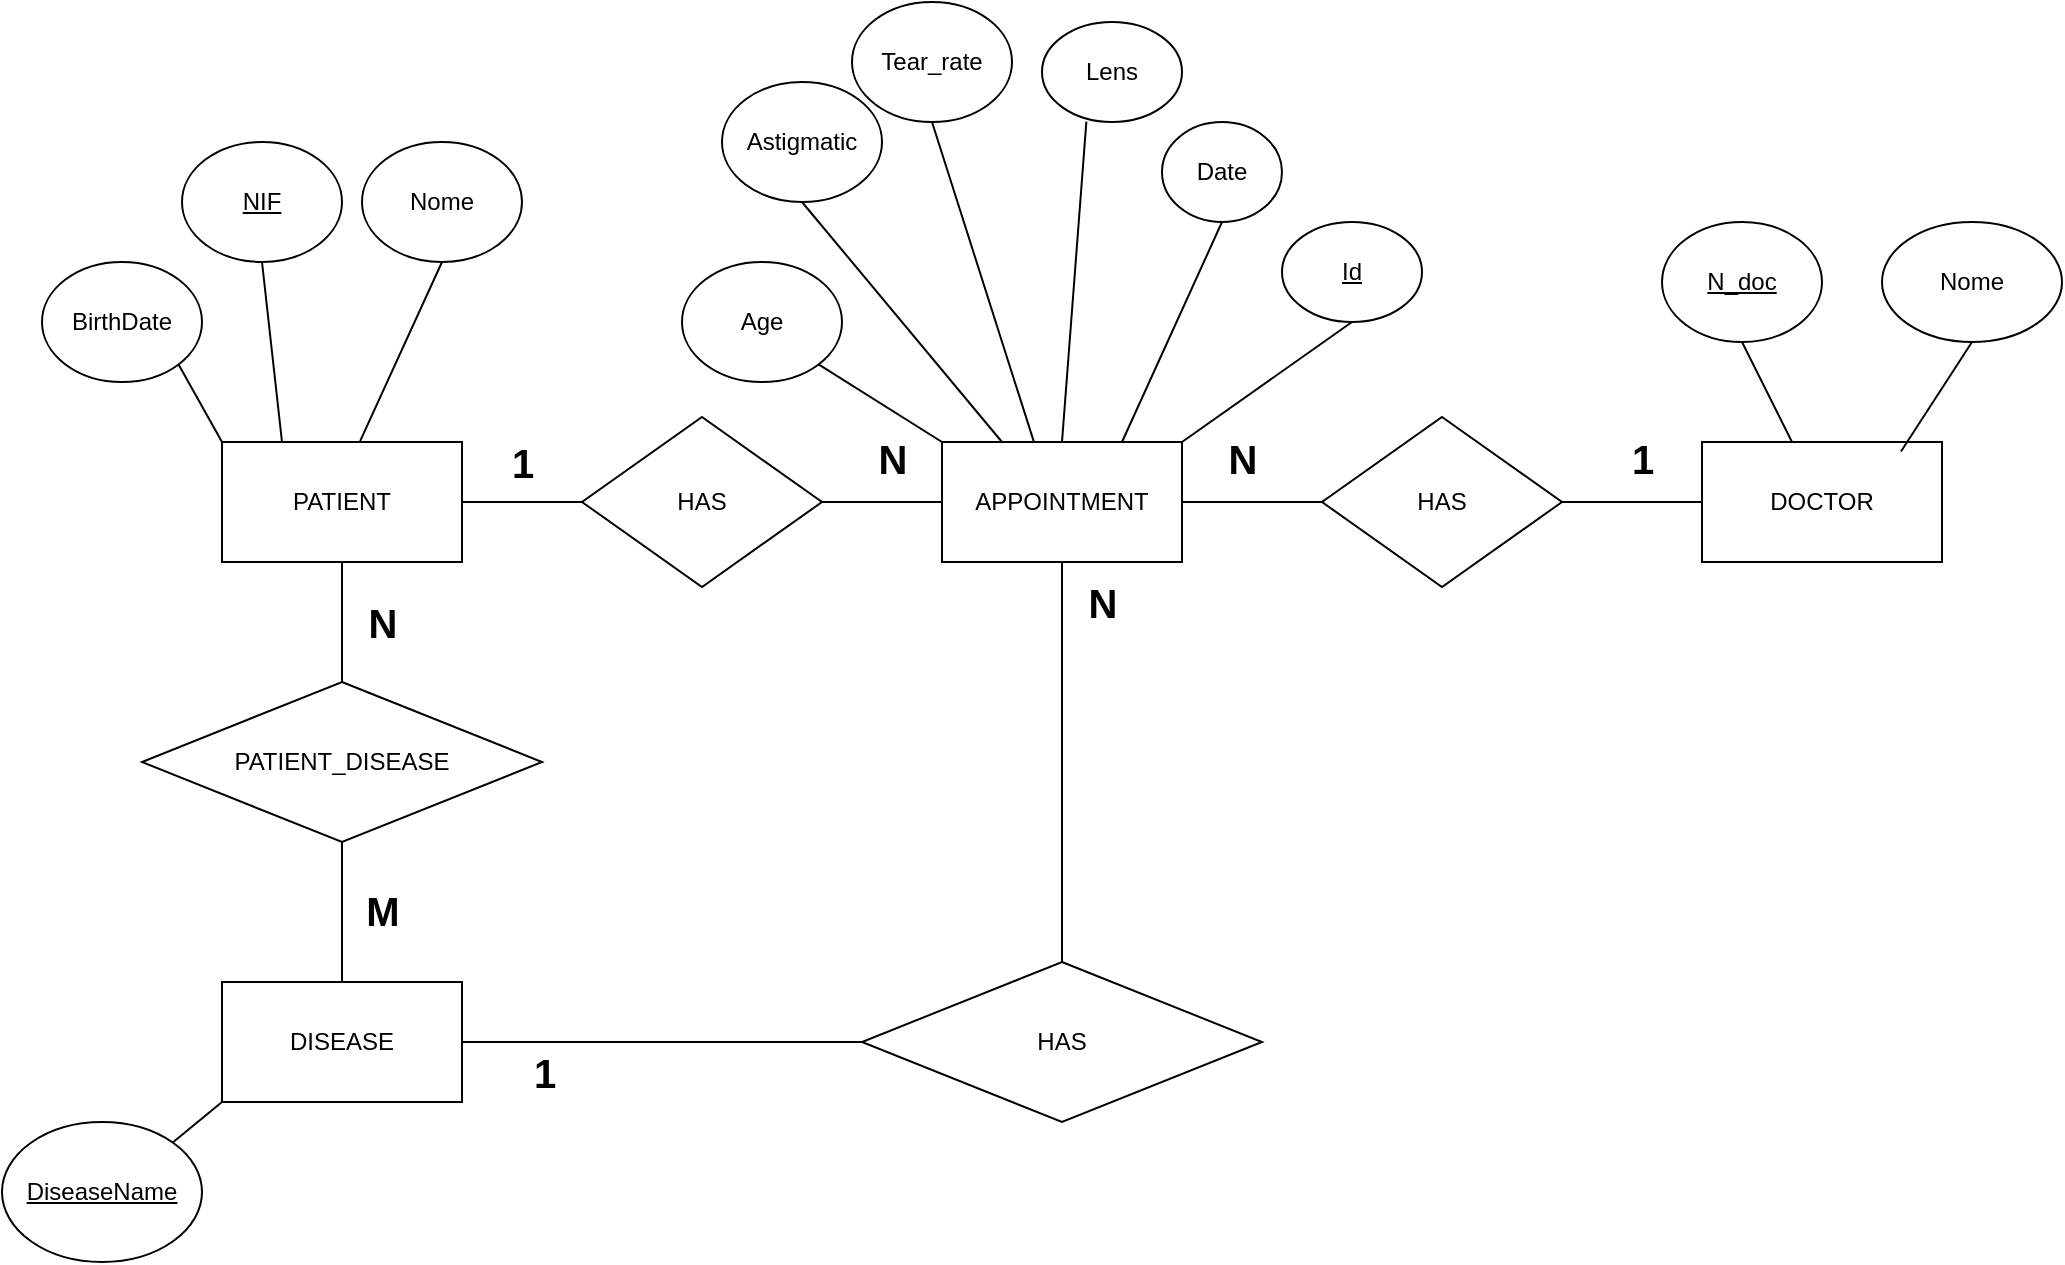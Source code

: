 <mxfile version="28.2.5">
  <diagram name="Page-1" id="RoSYUuRqdKBB2ggG_bJW">
    <mxGraphModel dx="1158" dy="692" grid="1" gridSize="10" guides="1" tooltips="1" connect="1" arrows="1" fold="1" page="1" pageScale="1" pageWidth="3300" pageHeight="4681" math="0" shadow="0">
      <root>
        <mxCell id="0" />
        <mxCell id="1" parent="0" />
        <mxCell id="Dj_U_TATxTos4Rp3I6lb-2" value="PATIENT" style="rounded=0;whiteSpace=wrap;html=1;" parent="1" vertex="1">
          <mxGeometry x="450" y="430" width="120" height="60" as="geometry" />
        </mxCell>
        <mxCell id="Dj_U_TATxTos4Rp3I6lb-3" value="DOCTOR" style="rounded=0;whiteSpace=wrap;html=1;" parent="1" vertex="1">
          <mxGeometry x="1190" y="430" width="120" height="60" as="geometry" />
        </mxCell>
        <mxCell id="Dj_U_TATxTos4Rp3I6lb-4" value="DISEASE" style="rounded=0;whiteSpace=wrap;html=1;" parent="1" vertex="1">
          <mxGeometry x="450" y="700" width="120" height="60" as="geometry" />
        </mxCell>
        <mxCell id="Dj_U_TATxTos4Rp3I6lb-5" value="HAS" style="rhombus;whiteSpace=wrap;html=1;" parent="1" vertex="1">
          <mxGeometry x="630" y="417.5" width="120" height="85" as="geometry" />
        </mxCell>
        <mxCell id="Dj_U_TATxTos4Rp3I6lb-6" value="" style="endArrow=none;html=1;rounded=0;entryX=1;entryY=0.5;entryDx=0;entryDy=0;exitX=0;exitY=0.5;exitDx=0;exitDy=0;" parent="1" source="Dj_U_TATxTos4Rp3I6lb-5" target="Dj_U_TATxTos4Rp3I6lb-2" edge="1">
          <mxGeometry width="50" height="50" relative="1" as="geometry">
            <mxPoint x="960" y="660" as="sourcePoint" />
            <mxPoint x="810" y="470.0" as="targetPoint" />
          </mxGeometry>
        </mxCell>
        <mxCell id="Dj_U_TATxTos4Rp3I6lb-8" value="1" style="edgeLabel;html=1;align=center;verticalAlign=middle;resizable=0;points=[];fontStyle=1;fontSize=20;" parent="Dj_U_TATxTos4Rp3I6lb-6" vertex="1" connectable="0">
          <mxGeometry x="0.265" y="-7" relative="1" as="geometry">
            <mxPoint x="8" y="-13" as="offset" />
          </mxGeometry>
        </mxCell>
        <mxCell id="Dj_U_TATxTos4Rp3I6lb-12" value="PATIENT_DISEASE" style="rhombus;whiteSpace=wrap;html=1;" parent="1" vertex="1">
          <mxGeometry x="410" y="550" width="200" height="80" as="geometry" />
        </mxCell>
        <mxCell id="Dj_U_TATxTos4Rp3I6lb-13" value="" style="endArrow=none;html=1;rounded=0;entryX=0.5;entryY=1;entryDx=0;entryDy=0;exitX=0.5;exitY=0;exitDx=0;exitDy=0;" parent="1" source="Dj_U_TATxTos4Rp3I6lb-12" target="Dj_U_TATxTos4Rp3I6lb-2" edge="1">
          <mxGeometry width="50" height="50" relative="1" as="geometry">
            <mxPoint x="750" y="560" as="sourcePoint" />
            <mxPoint x="640" y="560" as="targetPoint" />
          </mxGeometry>
        </mxCell>
        <mxCell id="Dj_U_TATxTos4Rp3I6lb-14" value="N" style="edgeLabel;html=1;align=center;verticalAlign=middle;resizable=0;points=[];fontStyle=1;fontSize=20;" parent="Dj_U_TATxTos4Rp3I6lb-13" vertex="1" connectable="0">
          <mxGeometry x="0.265" y="-7" relative="1" as="geometry">
            <mxPoint x="13" y="8" as="offset" />
          </mxGeometry>
        </mxCell>
        <mxCell id="Dj_U_TATxTos4Rp3I6lb-15" value="" style="endArrow=none;html=1;rounded=0;entryX=0.5;entryY=1;entryDx=0;entryDy=0;exitX=0.5;exitY=0;exitDx=0;exitDy=0;" parent="1" source="Dj_U_TATxTos4Rp3I6lb-4" target="Dj_U_TATxTos4Rp3I6lb-12" edge="1">
          <mxGeometry width="50" height="50" relative="1" as="geometry">
            <mxPoint x="650" y="730" as="sourcePoint" />
            <mxPoint x="650" y="670" as="targetPoint" />
            <Array as="points" />
          </mxGeometry>
        </mxCell>
        <mxCell id="Dj_U_TATxTos4Rp3I6lb-16" value="M" style="edgeLabel;html=1;align=center;verticalAlign=middle;resizable=0;points=[];fontStyle=1;fontSize=20;" parent="Dj_U_TATxTos4Rp3I6lb-15" vertex="1" connectable="0">
          <mxGeometry x="0.265" y="-7" relative="1" as="geometry">
            <mxPoint x="13" y="8" as="offset" />
          </mxGeometry>
        </mxCell>
        <mxCell id="GlhV-5sH0dKVWb_ypmjU-1" value="BirthDate" style="ellipse;whiteSpace=wrap;html=1;" parent="1" vertex="1">
          <mxGeometry x="360" y="340" width="80" height="60" as="geometry" />
        </mxCell>
        <mxCell id="GlhV-5sH0dKVWb_ypmjU-2" value="" style="endArrow=none;html=1;rounded=0;exitX=0;exitY=0;exitDx=0;exitDy=0;entryX=1;entryY=1;entryDx=0;entryDy=0;" parent="1" source="Dj_U_TATxTos4Rp3I6lb-2" target="GlhV-5sH0dKVWb_ypmjU-1" edge="1">
          <mxGeometry width="50" height="50" relative="1" as="geometry">
            <mxPoint x="810" y="620" as="sourcePoint" />
            <mxPoint x="860" y="570" as="targetPoint" />
          </mxGeometry>
        </mxCell>
        <mxCell id="GlhV-5sH0dKVWb_ypmjU-4" value="APPOINTMENT" style="rounded=0;whiteSpace=wrap;html=1;" parent="1" vertex="1">
          <mxGeometry x="810" y="430" width="120" height="60" as="geometry" />
        </mxCell>
        <mxCell id="GlhV-5sH0dKVWb_ypmjU-5" value="" style="endArrow=none;html=1;rounded=0;entryX=1;entryY=0.5;entryDx=0;entryDy=0;exitX=0;exitY=0.5;exitDx=0;exitDy=0;" parent="1" source="GlhV-5sH0dKVWb_ypmjU-4" target="Dj_U_TATxTos4Rp3I6lb-5" edge="1">
          <mxGeometry width="50" height="50" relative="1" as="geometry">
            <mxPoint x="750" y="590" as="sourcePoint" />
            <mxPoint x="800" y="540" as="targetPoint" />
          </mxGeometry>
        </mxCell>
        <mxCell id="GlhV-5sH0dKVWb_ypmjU-6" value="&lt;b&gt;&lt;font style=&quot;font-size: 20px;&quot;&gt;N&lt;/font&gt;&lt;/b&gt;" style="text;html=1;align=center;verticalAlign=middle;resizable=0;points=[];autosize=1;strokeColor=none;fillColor=none;" parent="1" vertex="1">
          <mxGeometry x="765" y="417.5" width="40" height="40" as="geometry" />
        </mxCell>
        <mxCell id="GlhV-5sH0dKVWb_ypmjU-7" value="HAS" style="rhombus;whiteSpace=wrap;html=1;" parent="1" vertex="1">
          <mxGeometry x="1000" y="417.5" width="120" height="85" as="geometry" />
        </mxCell>
        <mxCell id="GlhV-5sH0dKVWb_ypmjU-8" value="" style="endArrow=none;html=1;rounded=0;entryX=1;entryY=0.5;entryDx=0;entryDy=0;exitX=0;exitY=0.5;exitDx=0;exitDy=0;" parent="1" source="GlhV-5sH0dKVWb_ypmjU-7" target="GlhV-5sH0dKVWb_ypmjU-4" edge="1">
          <mxGeometry width="50" height="50" relative="1" as="geometry">
            <mxPoint x="1330" y="652.5" as="sourcePoint" />
            <mxPoint x="930" y="360" as="targetPoint" />
          </mxGeometry>
        </mxCell>
        <mxCell id="GlhV-5sH0dKVWb_ypmjU-9" value="1" style="edgeLabel;html=1;align=center;verticalAlign=middle;resizable=0;points=[];fontStyle=1;fontSize=20;" parent="GlhV-5sH0dKVWb_ypmjU-8" vertex="1" connectable="0">
          <mxGeometry x="0.265" y="-7" relative="1" as="geometry">
            <mxPoint x="204" y="-15" as="offset" />
          </mxGeometry>
        </mxCell>
        <mxCell id="GlhV-5sH0dKVWb_ypmjU-10" value="" style="endArrow=none;html=1;rounded=0;entryX=1;entryY=0.5;entryDx=0;entryDy=0;exitX=0;exitY=0.5;exitDx=0;exitDy=0;" parent="1" source="Dj_U_TATxTos4Rp3I6lb-3" target="GlhV-5sH0dKVWb_ypmjU-7" edge="1">
          <mxGeometry width="50" height="50" relative="1" as="geometry">
            <mxPoint x="1180" y="360" as="sourcePoint" />
            <mxPoint x="1170" y="532.5" as="targetPoint" />
          </mxGeometry>
        </mxCell>
        <mxCell id="GlhV-5sH0dKVWb_ypmjU-11" value="&lt;b&gt;&lt;font style=&quot;font-size: 20px;&quot;&gt;N&lt;/font&gt;&lt;/b&gt;" style="text;html=1;align=center;verticalAlign=middle;resizable=0;points=[];autosize=1;strokeColor=none;fillColor=none;" parent="1" vertex="1">
          <mxGeometry x="940" y="417.5" width="40" height="40" as="geometry" />
        </mxCell>
        <mxCell id="GlhV-5sH0dKVWb_ypmjU-13" value="&lt;u&gt;DiseaseName&lt;/u&gt;" style="ellipse;whiteSpace=wrap;html=1;" parent="1" vertex="1">
          <mxGeometry x="340" y="770" width="100" height="70" as="geometry" />
        </mxCell>
        <mxCell id="GlhV-5sH0dKVWb_ypmjU-14" value="" style="endArrow=none;html=1;rounded=0;exitX=1;exitY=0;exitDx=0;exitDy=0;entryX=0;entryY=1;entryDx=0;entryDy=0;" parent="1" source="GlhV-5sH0dKVWb_ypmjU-13" target="Dj_U_TATxTos4Rp3I6lb-4" edge="1">
          <mxGeometry width="50" height="50" relative="1" as="geometry">
            <mxPoint x="810" y="590" as="sourcePoint" />
            <mxPoint x="860" y="540" as="targetPoint" />
          </mxGeometry>
        </mxCell>
        <mxCell id="GlhV-5sH0dKVWb_ypmjU-15" value="&lt;u&gt;NIF&lt;/u&gt;" style="ellipse;whiteSpace=wrap;html=1;" parent="1" vertex="1">
          <mxGeometry x="430" y="280" width="80" height="60" as="geometry" />
        </mxCell>
        <mxCell id="GlhV-5sH0dKVWb_ypmjU-16" value="" style="endArrow=none;html=1;rounded=0;entryX=0.5;entryY=1;entryDx=0;entryDy=0;exitX=0.25;exitY=0;exitDx=0;exitDy=0;" parent="1" source="Dj_U_TATxTos4Rp3I6lb-2" target="GlhV-5sH0dKVWb_ypmjU-15" edge="1">
          <mxGeometry width="50" height="50" relative="1" as="geometry">
            <mxPoint x="810" y="590" as="sourcePoint" />
            <mxPoint x="860" y="540" as="targetPoint" />
          </mxGeometry>
        </mxCell>
        <mxCell id="GlhV-5sH0dKVWb_ypmjU-17" value="Nome" style="ellipse;whiteSpace=wrap;html=1;" parent="1" vertex="1">
          <mxGeometry x="520" y="280" width="80" height="60" as="geometry" />
        </mxCell>
        <mxCell id="GlhV-5sH0dKVWb_ypmjU-18" value="" style="endArrow=none;html=1;rounded=0;exitX=0.575;exitY=-0.005;exitDx=0;exitDy=0;entryX=0.5;entryY=1;entryDx=0;entryDy=0;exitPerimeter=0;" parent="1" source="Dj_U_TATxTos4Rp3I6lb-2" target="GlhV-5sH0dKVWb_ypmjU-17" edge="1">
          <mxGeometry width="50" height="50" relative="1" as="geometry">
            <mxPoint x="610" y="370" as="sourcePoint" />
            <mxPoint x="1020" y="510" as="targetPoint" />
          </mxGeometry>
        </mxCell>
        <mxCell id="GlhV-5sH0dKVWb_ypmjU-19" value="Age" style="ellipse;whiteSpace=wrap;html=1;" parent="1" vertex="1">
          <mxGeometry x="680" y="340" width="80" height="60" as="geometry" />
        </mxCell>
        <mxCell id="GlhV-5sH0dKVWb_ypmjU-20" value="" style="endArrow=none;html=1;rounded=0;exitX=0;exitY=0;exitDx=0;exitDy=0;entryX=1;entryY=1;entryDx=0;entryDy=0;" parent="1" source="GlhV-5sH0dKVWb_ypmjU-4" target="GlhV-5sH0dKVWb_ypmjU-19" edge="1">
          <mxGeometry width="50" height="50" relative="1" as="geometry">
            <mxPoint x="830" y="417.5" as="sourcePoint" />
            <mxPoint x="1240" y="557.5" as="targetPoint" />
          </mxGeometry>
        </mxCell>
        <mxCell id="GlhV-5sH0dKVWb_ypmjU-21" value="Astigmatic" style="ellipse;whiteSpace=wrap;html=1;" parent="1" vertex="1">
          <mxGeometry x="700" y="250" width="80" height="60" as="geometry" />
        </mxCell>
        <mxCell id="GlhV-5sH0dKVWb_ypmjU-22" value="" style="endArrow=none;html=1;rounded=0;entryX=0.5;entryY=1;entryDx=0;entryDy=0;exitX=0.25;exitY=0;exitDx=0;exitDy=0;" parent="1" source="GlhV-5sH0dKVWb_ypmjU-4" target="GlhV-5sH0dKVWb_ypmjU-21" edge="1">
          <mxGeometry width="50" height="50" relative="1" as="geometry">
            <mxPoint x="860" y="417.5" as="sourcePoint" />
            <mxPoint x="1240" y="527.5" as="targetPoint" />
          </mxGeometry>
        </mxCell>
        <mxCell id="GlhV-5sH0dKVWb_ypmjU-25" value="Tear_rate" style="ellipse;whiteSpace=wrap;html=1;" parent="1" vertex="1">
          <mxGeometry x="765" y="210" width="80" height="60" as="geometry" />
        </mxCell>
        <mxCell id="GlhV-5sH0dKVWb_ypmjU-27" value="Lens" style="ellipse;whiteSpace=wrap;html=1;" parent="1" vertex="1">
          <mxGeometry x="860" y="220" width="70" height="50" as="geometry" />
        </mxCell>
        <mxCell id="GlhV-5sH0dKVWb_ypmjU-28" value="" style="endArrow=none;html=1;rounded=0;entryX=0.5;entryY=1;entryDx=0;entryDy=0;exitX=0.382;exitY=-0.007;exitDx=0;exitDy=0;exitPerimeter=0;" parent="1" source="GlhV-5sH0dKVWb_ypmjU-4" target="GlhV-5sH0dKVWb_ypmjU-25" edge="1">
          <mxGeometry width="50" height="50" relative="1" as="geometry">
            <mxPoint x="971" y="722" as="sourcePoint" />
            <mxPoint x="930" y="630" as="targetPoint" />
          </mxGeometry>
        </mxCell>
        <mxCell id="GlhV-5sH0dKVWb_ypmjU-29" value="" style="endArrow=none;html=1;rounded=0;entryX=0.317;entryY=0.996;entryDx=0;entryDy=0;exitX=0.5;exitY=0;exitDx=0;exitDy=0;entryPerimeter=0;" parent="1" source="GlhV-5sH0dKVWb_ypmjU-4" target="GlhV-5sH0dKVWb_ypmjU-27" edge="1">
          <mxGeometry width="50" height="50" relative="1" as="geometry">
            <mxPoint x="981" y="802" as="sourcePoint" />
            <mxPoint x="940" y="710" as="targetPoint" />
          </mxGeometry>
        </mxCell>
        <mxCell id="GlhV-5sH0dKVWb_ypmjU-30" value="&lt;u&gt;Id&lt;/u&gt;" style="ellipse;whiteSpace=wrap;html=1;" parent="1" vertex="1">
          <mxGeometry x="980" y="320" width="70" height="50" as="geometry" />
        </mxCell>
        <mxCell id="GlhV-5sH0dKVWb_ypmjU-31" value="" style="endArrow=none;html=1;rounded=0;entryX=1;entryY=0;entryDx=0;entryDy=0;exitX=0.5;exitY=1;exitDx=0;exitDy=0;" parent="1" source="GlhV-5sH0dKVWb_ypmjU-30" target="GlhV-5sH0dKVWb_ypmjU-4" edge="1">
          <mxGeometry width="50" height="50" relative="1" as="geometry">
            <mxPoint x="810" y="590" as="sourcePoint" />
            <mxPoint x="860" y="540" as="targetPoint" />
          </mxGeometry>
        </mxCell>
        <mxCell id="GlhV-5sH0dKVWb_ypmjU-32" value="&lt;u&gt;N_doc&lt;/u&gt;" style="ellipse;whiteSpace=wrap;html=1;" parent="1" vertex="1">
          <mxGeometry x="1170" y="320" width="80" height="60" as="geometry" />
        </mxCell>
        <mxCell id="GlhV-5sH0dKVWb_ypmjU-34" value="" style="endArrow=none;html=1;rounded=0;entryX=0.5;entryY=1;entryDx=0;entryDy=0;" parent="1" source="Dj_U_TATxTos4Rp3I6lb-3" target="GlhV-5sH0dKVWb_ypmjU-32" edge="1">
          <mxGeometry width="50" height="50" relative="1" as="geometry">
            <mxPoint x="810" y="590" as="sourcePoint" />
            <mxPoint x="860" y="540" as="targetPoint" />
          </mxGeometry>
        </mxCell>
        <mxCell id="GlhV-5sH0dKVWb_ypmjU-35" value="Nome" style="ellipse;whiteSpace=wrap;html=1;" parent="1" vertex="1">
          <mxGeometry x="1280" y="320" width="90" height="60" as="geometry" />
        </mxCell>
        <mxCell id="GlhV-5sH0dKVWb_ypmjU-36" value="" style="endArrow=none;html=1;rounded=0;entryX=0.5;entryY=1;entryDx=0;entryDy=0;exitX=0.829;exitY=0.079;exitDx=0;exitDy=0;exitPerimeter=0;" parent="1" source="Dj_U_TATxTos4Rp3I6lb-3" target="GlhV-5sH0dKVWb_ypmjU-35" edge="1">
          <mxGeometry width="50" height="50" relative="1" as="geometry">
            <mxPoint x="830" y="590" as="sourcePoint" />
            <mxPoint x="880" y="540" as="targetPoint" />
          </mxGeometry>
        </mxCell>
        <mxCell id="GlhV-5sH0dKVWb_ypmjU-37" value="Date" style="ellipse;whiteSpace=wrap;html=1;" parent="1" vertex="1">
          <mxGeometry x="920" y="270" width="60" height="50" as="geometry" />
        </mxCell>
        <mxCell id="GlhV-5sH0dKVWb_ypmjU-38" value="" style="endArrow=none;html=1;rounded=0;entryX=0.75;entryY=0;entryDx=0;entryDy=0;exitX=0.5;exitY=1;exitDx=0;exitDy=0;" parent="1" source="GlhV-5sH0dKVWb_ypmjU-37" target="GlhV-5sH0dKVWb_ypmjU-4" edge="1">
          <mxGeometry width="50" height="50" relative="1" as="geometry">
            <mxPoint x="830" y="590" as="sourcePoint" />
            <mxPoint x="880" y="540" as="targetPoint" />
          </mxGeometry>
        </mxCell>
        <mxCell id="pEg3FCwLnRQD989T2T3C-2" value="HAS" style="rhombus;whiteSpace=wrap;html=1;" vertex="1" parent="1">
          <mxGeometry x="770" y="690" width="200" height="80" as="geometry" />
        </mxCell>
        <mxCell id="pEg3FCwLnRQD989T2T3C-3" value="" style="endArrow=none;html=1;rounded=0;exitX=0.5;exitY=0;exitDx=0;exitDy=0;" edge="1" parent="1" source="pEg3FCwLnRQD989T2T3C-2">
          <mxGeometry width="50" height="50" relative="1" as="geometry">
            <mxPoint x="1045" y="600" as="sourcePoint" />
            <mxPoint x="870" y="490" as="targetPoint" />
          </mxGeometry>
        </mxCell>
        <mxCell id="pEg3FCwLnRQD989T2T3C-4" value="N" style="edgeLabel;html=1;align=center;verticalAlign=middle;resizable=0;points=[];fontStyle=1;fontSize=20;" vertex="1" connectable="0" parent="pEg3FCwLnRQD989T2T3C-3">
          <mxGeometry x="0.265" y="-7" relative="1" as="geometry">
            <mxPoint x="13" y="-54" as="offset" />
          </mxGeometry>
        </mxCell>
        <mxCell id="pEg3FCwLnRQD989T2T3C-5" value="" style="endArrow=none;html=1;rounded=0;entryX=0;entryY=0.5;entryDx=0;entryDy=0;exitX=1;exitY=0.5;exitDx=0;exitDy=0;" edge="1" parent="1" target="pEg3FCwLnRQD989T2T3C-2" source="Dj_U_TATxTos4Rp3I6lb-4">
          <mxGeometry width="50" height="50" relative="1" as="geometry">
            <mxPoint x="805" y="740" as="sourcePoint" />
            <mxPoint x="945" y="710" as="targetPoint" />
            <Array as="points" />
          </mxGeometry>
        </mxCell>
        <mxCell id="pEg3FCwLnRQD989T2T3C-6" value="1" style="edgeLabel;html=1;align=center;verticalAlign=middle;resizable=0;points=[];fontStyle=1;fontSize=20;" vertex="1" connectable="0" parent="pEg3FCwLnRQD989T2T3C-5">
          <mxGeometry x="0.265" y="-7" relative="1" as="geometry">
            <mxPoint x="-86" y="8" as="offset" />
          </mxGeometry>
        </mxCell>
      </root>
    </mxGraphModel>
  </diagram>
</mxfile>
